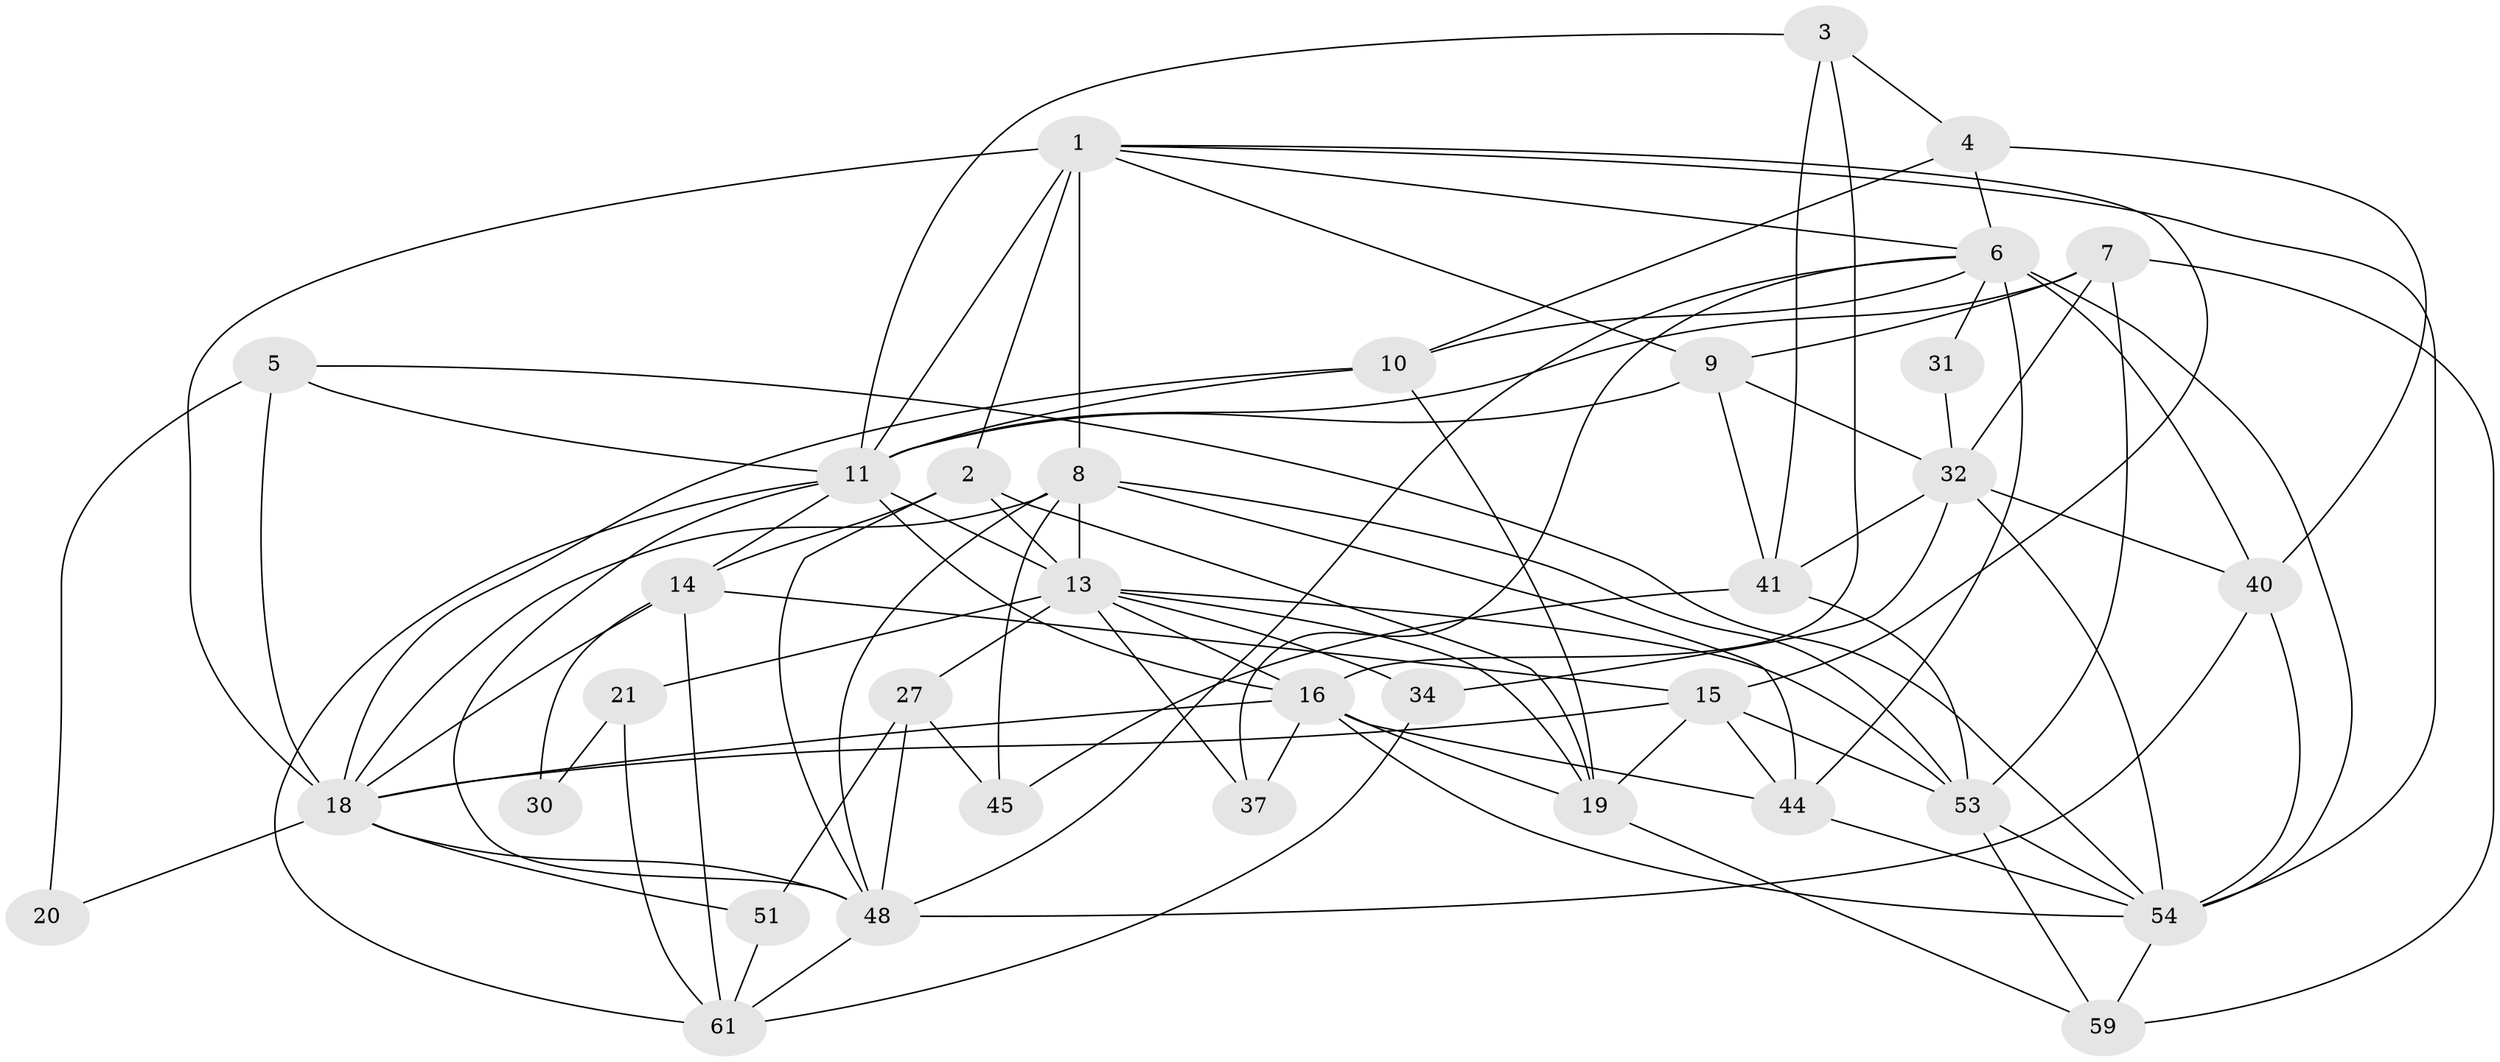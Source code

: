 // original degree distribution, {4: 0.3380281690140845, 3: 0.22535211267605634, 6: 0.08450704225352113, 2: 0.14084507042253522, 7: 0.04225352112676056, 5: 0.15492957746478872, 8: 0.014084507042253521}
// Generated by graph-tools (version 1.1) at 2025/15/03/09/25 04:15:06]
// undirected, 35 vertices, 97 edges
graph export_dot {
graph [start="1"]
  node [color=gray90,style=filled];
  1 [super="+23"];
  2 [super="+60"];
  3 [super="+56"];
  4 [super="+17"];
  5;
  6 [super="+12"];
  7 [super="+67"];
  8 [super="+38+58"];
  9 [super="+33"];
  10 [super="+25"];
  11 [super="+24+28"];
  13 [super="+42"];
  14 [super="+46"];
  15 [super="+70+22"];
  16 [super="+50"];
  18 [super="+52"];
  19 [super="+26"];
  20;
  21;
  27;
  30;
  31;
  32 [super="+63+39"];
  34;
  37;
  40 [super="+49"];
  41;
  44 [super="+69"];
  45;
  48 [super="+55"];
  51;
  53 [super="+66"];
  54 [super="+62+57"];
  59;
  61;
  1 -- 6;
  1 -- 9;
  1 -- 8;
  1 -- 11 [weight=2];
  1 -- 15;
  1 -- 54;
  1 -- 2;
  1 -- 18;
  2 -- 13;
  2 -- 19;
  2 -- 14;
  2 -- 48;
  3 -- 4;
  3 -- 41;
  3 -- 11;
  3 -- 16;
  4 -- 6;
  4 -- 10;
  4 -- 40;
  5 -- 20;
  5 -- 11;
  5 -- 54;
  5 -- 18;
  6 -- 31;
  6 -- 40 [weight=3];
  6 -- 48;
  6 -- 37;
  6 -- 44;
  6 -- 54;
  6 -- 10;
  7 -- 32;
  7 -- 59;
  7 -- 9;
  7 -- 11 [weight=2];
  7 -- 53;
  8 -- 45 [weight=2];
  8 -- 53;
  8 -- 48;
  8 -- 18;
  8 -- 13;
  8 -- 44;
  9 -- 41;
  9 -- 11;
  9 -- 32;
  10 -- 19;
  10 -- 11;
  10 -- 18;
  11 -- 14 [weight=2];
  11 -- 16;
  11 -- 61;
  11 -- 48 [weight=2];
  11 -- 13;
  13 -- 27;
  13 -- 34;
  13 -- 16;
  13 -- 19;
  13 -- 37;
  13 -- 21;
  13 -- 53;
  14 -- 61;
  14 -- 15;
  14 -- 30;
  14 -- 18;
  15 -- 19;
  15 -- 18;
  15 -- 53;
  15 -- 44;
  16 -- 19;
  16 -- 37;
  16 -- 54;
  16 -- 18;
  16 -- 44;
  18 -- 48;
  18 -- 51;
  18 -- 20;
  19 -- 59;
  21 -- 61;
  21 -- 30;
  27 -- 45;
  27 -- 51;
  27 -- 48;
  31 -- 32;
  32 -- 34;
  32 -- 54 [weight=2];
  32 -- 41;
  32 -- 40;
  34 -- 61;
  40 -- 48;
  40 -- 54;
  41 -- 45;
  41 -- 53;
  44 -- 54;
  48 -- 61;
  51 -- 61;
  53 -- 54;
  53 -- 59;
  54 -- 59;
}
